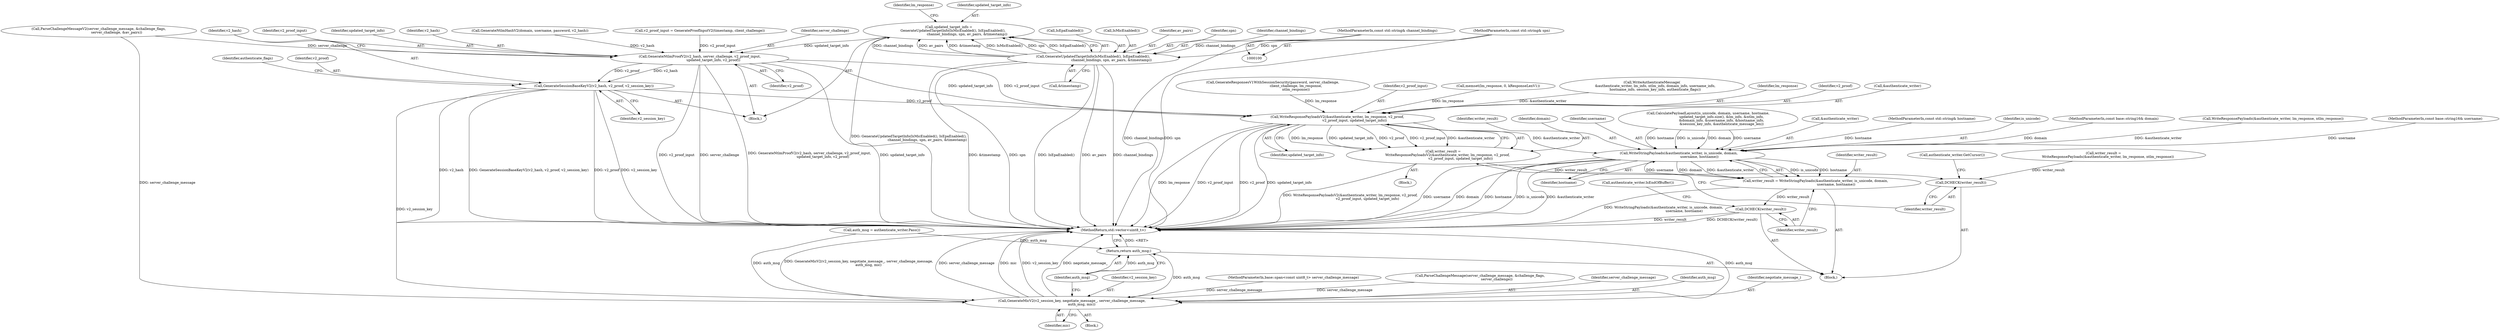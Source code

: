 digraph "0_Chrome_9cfe470d793da6e09b966d435c8fa2ba1625d5fe_3@API" {
"1000153" [label="(Call,updated_target_info =\n        GenerateUpdatedTargetInfo(IsMicEnabled(), IsEpaEnabled(),\n                                  channel_bindings, spn, av_pairs, &timestamp))"];
"1000155" [label="(Call,GenerateUpdatedTargetInfo(IsMicEnabled(), IsEpaEnabled(),\n                                  channel_bindings, spn, av_pairs, &timestamp))"];
"1000105" [label="(MethodParameterIn,const std::string& channel_bindings)"];
"1000106" [label="(MethodParameterIn,const std::string& spn)"];
"1000186" [label="(Call,GenerateNtlmProofV2(v2_hash, server_challenge, v2_proof_input,\n                         updated_target_info, v2_proof))"];
"1000192" [label="(Call,GenerateSessionBaseKeyV2(v2_hash, v2_proof, v2_session_key))"];
"1000299" [label="(Call,WriteResponsePayloadsV2(&authenticate_writer, lm_response, v2_proof,\n                                v2_proof_input, updated_target_info))"];
"1000297" [label="(Call,writer_result =\n        WriteResponsePayloadsV2(&authenticate_writer, lm_response, v2_proof,\n                                v2_proof_input, updated_target_info))"];
"1000325" [label="(Call,DCHECK(writer_result))"];
"1000334" [label="(Call,WriteStringPayloads(&authenticate_writer, is_unicode, domain,\n                                      username, hostname))"];
"1000332" [label="(Call,writer_result = WriteStringPayloads(&authenticate_writer, is_unicode, domain,\n                                      username, hostname))"];
"1000341" [label="(Call,DCHECK(writer_result))"];
"1000361" [label="(Call,GenerateMicV2(v2_session_key, negotiate_message_, server_challenge_message,\n                  auth_msg, mic))"];
"1000367" [label="(Return,return auth_msg;)"];
"1000139" [label="(Block,)"];
"1000325" [label="(Call,DCHECK(writer_result))"];
"1000188" [label="(Identifier,server_challenge)"];
"1000326" [label="(Identifier,writer_result)"];
"1000349" [label="(Call,auth_msg = authenticate_writer.Pass())"];
"1000362" [label="(Identifier,v2_session_key)"];
"1000191" [label="(Identifier,v2_proof)"];
"1000186" [label="(Call,GenerateNtlmProofV2(v2_hash, server_challenge, v2_proof_input,\n                         updated_target_info, v2_proof))"];
"1000334" [label="(Call,WriteStringPayloads(&authenticate_writer, is_unicode, domain,\n                                      username, hostname))"];
"1000335" [label="(Call,&authenticate_writer)"];
"1000367" [label="(Return,return auth_msg;)"];
"1000366" [label="(Identifier,mic)"];
"1000143" [label="(Call,ParseChallengeMessageV2(server_challenge_message, &challenge_flags,\n                                 server_challenge, &av_pairs))"];
"1000194" [label="(Identifier,v2_proof)"];
"1000297" [label="(Call,writer_result =\n        WriteResponsePayloadsV2(&authenticate_writer, lm_response, v2_proof,\n                                v2_proof_input, updated_target_info))"];
"1000215" [label="(Identifier,authenticate_flags)"];
"1000332" [label="(Call,writer_result = WriteStringPayloads(&authenticate_writer, is_unicode, domain,\n                                      username, hostname))"];
"1000155" [label="(Call,GenerateUpdatedTargetInfo(IsMicEnabled(), IsEpaEnabled(),\n                                  channel_bindings, spn, av_pairs, &timestamp))"];
"1000157" [label="(Call,IsEpaEnabled())"];
"1000303" [label="(Identifier,v2_proof)"];
"1000104" [label="(MethodParameterIn,const std::string& hostname)"];
"1000109" [label="(MethodParameterIn,base::span<const uint8_t> server_challenge_message)"];
"1000189" [label="(Identifier,v2_proof_input)"];
"1000110" [label="(Block,)"];
"1000305" [label="(Identifier,updated_target_info)"];
"1000340" [label="(Identifier,hostname)"];
"1000190" [label="(Identifier,updated_target_info)"];
"1000161" [label="(Call,&timestamp)"];
"1000156" [label="(Call,IsMicEnabled())"];
"1000164" [label="(Identifier,lm_response)"];
"1000337" [label="(Identifier,is_unicode)"];
"1000101" [label="(MethodParameterIn,const base::string16& domain)"];
"1000160" [label="(Identifier,av_pairs)"];
"1000354" [label="(Block,)"];
"1000298" [label="(Identifier,writer_result)"];
"1000296" [label="(Block,)"];
"1000200" [label="(Call,ParseChallengeMessage(server_challenge_message, &challenge_flags,\n                               server_challenge))"];
"1000299" [label="(Call,WriteResponsePayloadsV2(&authenticate_writer, lm_response, v2_proof,\n                                v2_proof_input, updated_target_info))"];
"1000320" [label="(Call,WriteResponsePayloads(&authenticate_writer, lm_response, ntlm_response))"];
"1000364" [label="(Identifier,server_challenge_message)"];
"1000153" [label="(Call,updated_target_info =\n        GenerateUpdatedTargetInfo(IsMicEnabled(), IsEpaEnabled(),\n                                  channel_bindings, spn, av_pairs, &timestamp))"];
"1000300" [label="(Call,&authenticate_writer)"];
"1000341" [label="(Call,DCHECK(writer_result))"];
"1000207" [label="(Call,GenerateResponsesV1WithSessionSecurity(password, server_challenge,\n                                           client_challenge, lm_response,\n                                           ntlm_response))"];
"1000159" [label="(Identifier,spn)"];
"1000187" [label="(Identifier,v2_hash)"];
"1000344" [label="(Call,authenticate_writer.IsEndOfBuffer())"];
"1000304" [label="(Identifier,v2_proof_input)"];
"1000163" [label="(Call,memset(lm_response, 0, kResponseLenV1))"];
"1000106" [label="(MethodParameterIn,const std::string& spn)"];
"1000102" [label="(MethodParameterIn,const base::string16& username)"];
"1000195" [label="(Identifier,v2_session_key)"];
"1000338" [label="(Identifier,domain)"];
"1000154" [label="(Identifier,updated_target_info)"];
"1000365" [label="(Identifier,auth_msg)"];
"1000176" [label="(Call,GenerateNtlmHashV2(domain, username, password, v2_hash))"];
"1000368" [label="(Identifier,auth_msg)"];
"1000192" [label="(Call,GenerateSessionBaseKeyV2(v2_hash, v2_proof, v2_session_key))"];
"1000260" [label="(Call,WriteAuthenticateMessage(\n      &authenticate_writer, lm_info, ntlm_info, domain_info, username_info,\n      hostname_info, session_key_info, authenticate_flags))"];
"1000333" [label="(Identifier,writer_result)"];
"1000361" [label="(Call,GenerateMicV2(v2_session_key, negotiate_message_, server_challenge_message,\n                  auth_msg, mic))"];
"1000105" [label="(MethodParameterIn,const std::string& channel_bindings)"];
"1000339" [label="(Identifier,username)"];
"1000158" [label="(Identifier,channel_bindings)"];
"1000328" [label="(Call,authenticate_writer.GetCursor())"];
"1000193" [label="(Identifier,v2_hash)"];
"1000236" [label="(Call,CalculatePayloadLayout(is_unicode, domain, username, hostname,\n                         updated_target_info.size(), &lm_info, &ntlm_info,\n                         &domain_info, &username_info, &hostname_info,\n                         &session_key_info, &authenticate_message_len))"];
"1000363" [label="(Identifier,negotiate_message_)"];
"1000302" [label="(Identifier,lm_response)"];
"1000342" [label="(Identifier,writer_result)"];
"1000181" [label="(Call,v2_proof_input = GenerateProofInputV2(timestamp, client_challenge))"];
"1000318" [label="(Call,writer_result =\n        WriteResponsePayloads(&authenticate_writer, lm_response, ntlm_response))"];
"1000369" [label="(MethodReturn,std::vector<uint8_t>)"];
"1000153" -> "1000139"  [label="AST: "];
"1000153" -> "1000155"  [label="CFG: "];
"1000154" -> "1000153"  [label="AST: "];
"1000155" -> "1000153"  [label="AST: "];
"1000164" -> "1000153"  [label="CFG: "];
"1000153" -> "1000369"  [label="DDG: GenerateUpdatedTargetInfo(IsMicEnabled(), IsEpaEnabled(),\n                                  channel_bindings, spn, av_pairs, &timestamp)"];
"1000155" -> "1000153"  [label="DDG: channel_bindings"];
"1000155" -> "1000153"  [label="DDG: av_pairs"];
"1000155" -> "1000153"  [label="DDG: &timestamp"];
"1000155" -> "1000153"  [label="DDG: IsMicEnabled()"];
"1000155" -> "1000153"  [label="DDG: spn"];
"1000155" -> "1000153"  [label="DDG: IsEpaEnabled()"];
"1000153" -> "1000186"  [label="DDG: updated_target_info"];
"1000155" -> "1000161"  [label="CFG: "];
"1000156" -> "1000155"  [label="AST: "];
"1000157" -> "1000155"  [label="AST: "];
"1000158" -> "1000155"  [label="AST: "];
"1000159" -> "1000155"  [label="AST: "];
"1000160" -> "1000155"  [label="AST: "];
"1000161" -> "1000155"  [label="AST: "];
"1000155" -> "1000369"  [label="DDG: spn"];
"1000155" -> "1000369"  [label="DDG: IsEpaEnabled()"];
"1000155" -> "1000369"  [label="DDG: av_pairs"];
"1000155" -> "1000369"  [label="DDG: channel_bindings"];
"1000155" -> "1000369"  [label="DDG: &timestamp"];
"1000105" -> "1000155"  [label="DDG: channel_bindings"];
"1000106" -> "1000155"  [label="DDG: spn"];
"1000105" -> "1000100"  [label="AST: "];
"1000105" -> "1000369"  [label="DDG: channel_bindings"];
"1000106" -> "1000100"  [label="AST: "];
"1000106" -> "1000369"  [label="DDG: spn"];
"1000186" -> "1000139"  [label="AST: "];
"1000186" -> "1000191"  [label="CFG: "];
"1000187" -> "1000186"  [label="AST: "];
"1000188" -> "1000186"  [label="AST: "];
"1000189" -> "1000186"  [label="AST: "];
"1000190" -> "1000186"  [label="AST: "];
"1000191" -> "1000186"  [label="AST: "];
"1000193" -> "1000186"  [label="CFG: "];
"1000186" -> "1000369"  [label="DDG: server_challenge"];
"1000186" -> "1000369"  [label="DDG: GenerateNtlmProofV2(v2_hash, server_challenge, v2_proof_input,\n                         updated_target_info, v2_proof)"];
"1000186" -> "1000369"  [label="DDG: updated_target_info"];
"1000186" -> "1000369"  [label="DDG: v2_proof_input"];
"1000176" -> "1000186"  [label="DDG: v2_hash"];
"1000143" -> "1000186"  [label="DDG: server_challenge"];
"1000181" -> "1000186"  [label="DDG: v2_proof_input"];
"1000186" -> "1000192"  [label="DDG: v2_hash"];
"1000186" -> "1000192"  [label="DDG: v2_proof"];
"1000186" -> "1000299"  [label="DDG: v2_proof_input"];
"1000186" -> "1000299"  [label="DDG: updated_target_info"];
"1000192" -> "1000139"  [label="AST: "];
"1000192" -> "1000195"  [label="CFG: "];
"1000193" -> "1000192"  [label="AST: "];
"1000194" -> "1000192"  [label="AST: "];
"1000195" -> "1000192"  [label="AST: "];
"1000215" -> "1000192"  [label="CFG: "];
"1000192" -> "1000369"  [label="DDG: v2_proof"];
"1000192" -> "1000369"  [label="DDG: v2_session_key"];
"1000192" -> "1000369"  [label="DDG: v2_hash"];
"1000192" -> "1000369"  [label="DDG: GenerateSessionBaseKeyV2(v2_hash, v2_proof, v2_session_key)"];
"1000192" -> "1000299"  [label="DDG: v2_proof"];
"1000192" -> "1000361"  [label="DDG: v2_session_key"];
"1000299" -> "1000297"  [label="AST: "];
"1000299" -> "1000305"  [label="CFG: "];
"1000300" -> "1000299"  [label="AST: "];
"1000302" -> "1000299"  [label="AST: "];
"1000303" -> "1000299"  [label="AST: "];
"1000304" -> "1000299"  [label="AST: "];
"1000305" -> "1000299"  [label="AST: "];
"1000297" -> "1000299"  [label="CFG: "];
"1000299" -> "1000369"  [label="DDG: v2_proof_input"];
"1000299" -> "1000369"  [label="DDG: v2_proof"];
"1000299" -> "1000369"  [label="DDG: updated_target_info"];
"1000299" -> "1000369"  [label="DDG: lm_response"];
"1000299" -> "1000297"  [label="DDG: lm_response"];
"1000299" -> "1000297"  [label="DDG: updated_target_info"];
"1000299" -> "1000297"  [label="DDG: v2_proof"];
"1000299" -> "1000297"  [label="DDG: v2_proof_input"];
"1000299" -> "1000297"  [label="DDG: &authenticate_writer"];
"1000260" -> "1000299"  [label="DDG: &authenticate_writer"];
"1000163" -> "1000299"  [label="DDG: lm_response"];
"1000207" -> "1000299"  [label="DDG: lm_response"];
"1000299" -> "1000334"  [label="DDG: &authenticate_writer"];
"1000297" -> "1000296"  [label="AST: "];
"1000298" -> "1000297"  [label="AST: "];
"1000326" -> "1000297"  [label="CFG: "];
"1000297" -> "1000369"  [label="DDG: WriteResponsePayloadsV2(&authenticate_writer, lm_response, v2_proof,\n                                v2_proof_input, updated_target_info)"];
"1000297" -> "1000325"  [label="DDG: writer_result"];
"1000325" -> "1000110"  [label="AST: "];
"1000325" -> "1000326"  [label="CFG: "];
"1000326" -> "1000325"  [label="AST: "];
"1000328" -> "1000325"  [label="CFG: "];
"1000318" -> "1000325"  [label="DDG: writer_result"];
"1000334" -> "1000332"  [label="AST: "];
"1000334" -> "1000340"  [label="CFG: "];
"1000335" -> "1000334"  [label="AST: "];
"1000337" -> "1000334"  [label="AST: "];
"1000338" -> "1000334"  [label="AST: "];
"1000339" -> "1000334"  [label="AST: "];
"1000340" -> "1000334"  [label="AST: "];
"1000332" -> "1000334"  [label="CFG: "];
"1000334" -> "1000369"  [label="DDG: username"];
"1000334" -> "1000369"  [label="DDG: domain"];
"1000334" -> "1000369"  [label="DDG: hostname"];
"1000334" -> "1000369"  [label="DDG: is_unicode"];
"1000334" -> "1000369"  [label="DDG: &authenticate_writer"];
"1000334" -> "1000332"  [label="DDG: is_unicode"];
"1000334" -> "1000332"  [label="DDG: hostname"];
"1000334" -> "1000332"  [label="DDG: username"];
"1000334" -> "1000332"  [label="DDG: domain"];
"1000334" -> "1000332"  [label="DDG: &authenticate_writer"];
"1000320" -> "1000334"  [label="DDG: &authenticate_writer"];
"1000236" -> "1000334"  [label="DDG: is_unicode"];
"1000236" -> "1000334"  [label="DDG: domain"];
"1000236" -> "1000334"  [label="DDG: username"];
"1000236" -> "1000334"  [label="DDG: hostname"];
"1000101" -> "1000334"  [label="DDG: domain"];
"1000102" -> "1000334"  [label="DDG: username"];
"1000104" -> "1000334"  [label="DDG: hostname"];
"1000332" -> "1000110"  [label="AST: "];
"1000333" -> "1000332"  [label="AST: "];
"1000342" -> "1000332"  [label="CFG: "];
"1000332" -> "1000369"  [label="DDG: WriteStringPayloads(&authenticate_writer, is_unicode, domain,\n                                      username, hostname)"];
"1000332" -> "1000341"  [label="DDG: writer_result"];
"1000341" -> "1000110"  [label="AST: "];
"1000341" -> "1000342"  [label="CFG: "];
"1000342" -> "1000341"  [label="AST: "];
"1000344" -> "1000341"  [label="CFG: "];
"1000341" -> "1000369"  [label="DDG: writer_result"];
"1000341" -> "1000369"  [label="DDG: DCHECK(writer_result)"];
"1000361" -> "1000354"  [label="AST: "];
"1000361" -> "1000366"  [label="CFG: "];
"1000362" -> "1000361"  [label="AST: "];
"1000363" -> "1000361"  [label="AST: "];
"1000364" -> "1000361"  [label="AST: "];
"1000365" -> "1000361"  [label="AST: "];
"1000366" -> "1000361"  [label="AST: "];
"1000368" -> "1000361"  [label="CFG: "];
"1000361" -> "1000369"  [label="DDG: auth_msg"];
"1000361" -> "1000369"  [label="DDG: GenerateMicV2(v2_session_key, negotiate_message_, server_challenge_message,\n                  auth_msg, mic)"];
"1000361" -> "1000369"  [label="DDG: server_challenge_message"];
"1000361" -> "1000369"  [label="DDG: mic"];
"1000361" -> "1000369"  [label="DDG: v2_session_key"];
"1000361" -> "1000369"  [label="DDG: negotiate_message_"];
"1000200" -> "1000361"  [label="DDG: server_challenge_message"];
"1000143" -> "1000361"  [label="DDG: server_challenge_message"];
"1000109" -> "1000361"  [label="DDG: server_challenge_message"];
"1000349" -> "1000361"  [label="DDG: auth_msg"];
"1000361" -> "1000367"  [label="DDG: auth_msg"];
"1000367" -> "1000110"  [label="AST: "];
"1000367" -> "1000368"  [label="CFG: "];
"1000368" -> "1000367"  [label="AST: "];
"1000369" -> "1000367"  [label="CFG: "];
"1000367" -> "1000369"  [label="DDG: <RET>"];
"1000368" -> "1000367"  [label="DDG: auth_msg"];
"1000349" -> "1000367"  [label="DDG: auth_msg"];
}
